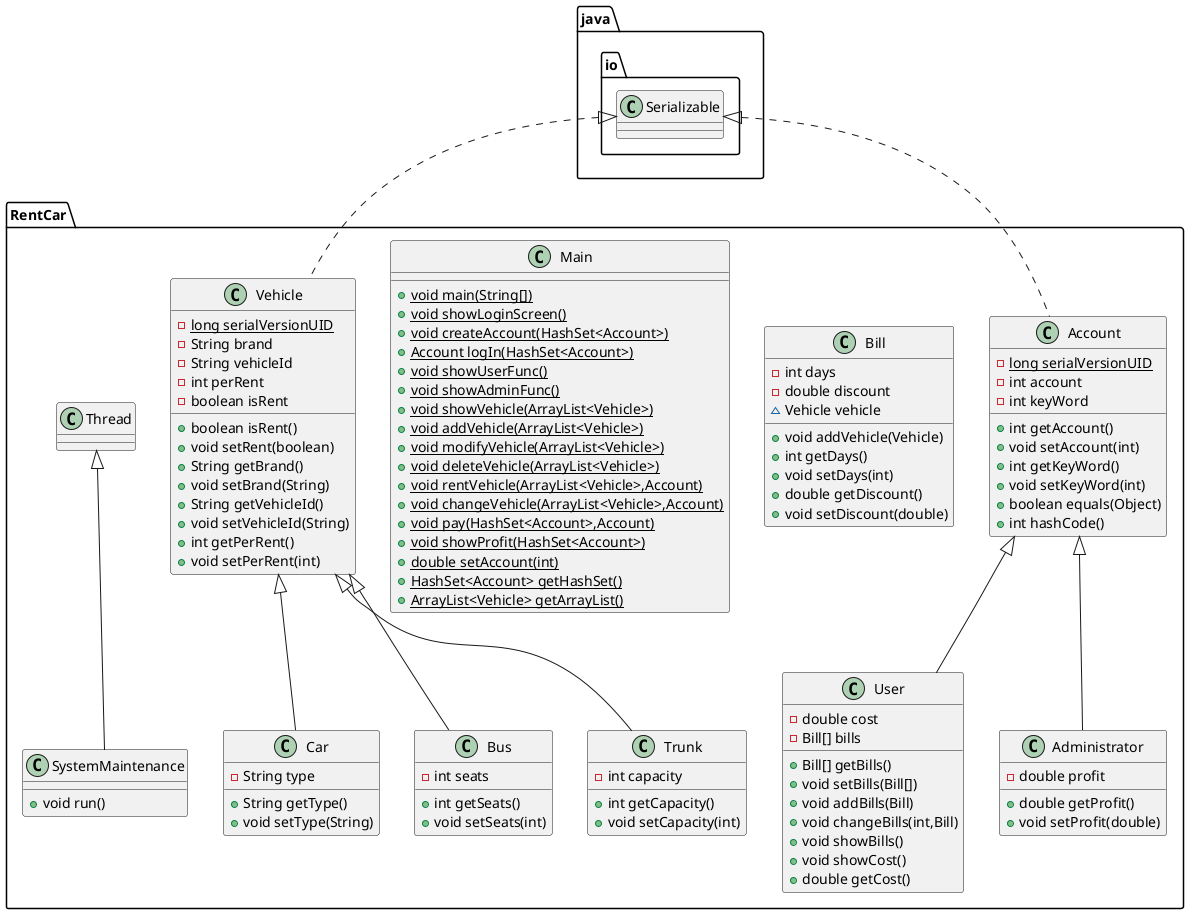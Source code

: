 @startuml
class RentCar.Account {
- {static} long serialVersionUID
- int account
- int keyWord
+ int getAccount()
+ void setAccount(int)
+ int getKeyWord()
+ void setKeyWord(int)
+ boolean equals(Object)
+ int hashCode()
}
class RentCar.Bill {
- int days
- double discount
~ Vehicle vehicle
+ void addVehicle(Vehicle)
+ int getDays()
+ void setDays(int)
+ double getDiscount()
+ void setDiscount(double)
}
class RentCar.Main {
+ {static} void main(String[])
+ {static} void showLoginScreen()
+ {static} void createAccount(HashSet<Account>)
+ {static} Account logIn(HashSet<Account>)
+ {static} void showUserFunc()
+ {static} void showAdminFunc()
+ {static} void showVehicle(ArrayList<Vehicle>)
+ {static} void addVehicle(ArrayList<Vehicle>)
+ {static} void modifyVehicle(ArrayList<Vehicle>)
+ {static} void deleteVehicle(ArrayList<Vehicle>)
+ {static} void rentVehicle(ArrayList<Vehicle>,Account)
+ {static} void changeVehicle(ArrayList<Vehicle>,Account)
+ {static} void pay(HashSet<Account>,Account)
+ {static} void showProfit(HashSet<Account>)
+ {static} double setAccount(int)
+ {static} HashSet<Account> getHashSet()
+ {static} ArrayList<Vehicle> getArrayList()
}
class RentCar.Car {
- String type
+ String getType()
+ void setType(String)
}
class RentCar.SystemMaintenance {
+ void run()
}
class RentCar.User {
- double cost
- Bill[] bills
+ Bill[] getBills()
+ void setBills(Bill[])
+ void addBills(Bill)
+ void changeBills(int,Bill)
+ void showBills()
+ void showCost()
+ double getCost()
}
class RentCar.Administrator {
- double profit
+ double getProfit()
+ void setProfit(double)
}
class RentCar.Vehicle {
- {static} long serialVersionUID
- String brand
- String vehicleId
- int perRent
- boolean isRent
+ boolean isRent()
+ void setRent(boolean)
+ String getBrand()
+ void setBrand(String)
+ String getVehicleId()
+ void setVehicleId(String)
+ int getPerRent()
+ void setPerRent(int)
}
class RentCar.Bus {
- int seats
+ int getSeats()
+ void setSeats(int)
}
class RentCar.Trunk {
- int capacity
+ int getCapacity()
+ void setCapacity(int)
}


java.io.Serializable <|.. RentCar.Account
RentCar.Vehicle <|-- RentCar.Car
RentCar.Thread <|-- RentCar.SystemMaintenance
RentCar.Account <|-- RentCar.User
RentCar.Account <|-- RentCar.Administrator
java.io.Serializable <|.. RentCar.Vehicle
RentCar.Vehicle <|-- RentCar.Bus
RentCar.Vehicle <|-- RentCar.Trunk
@enduml